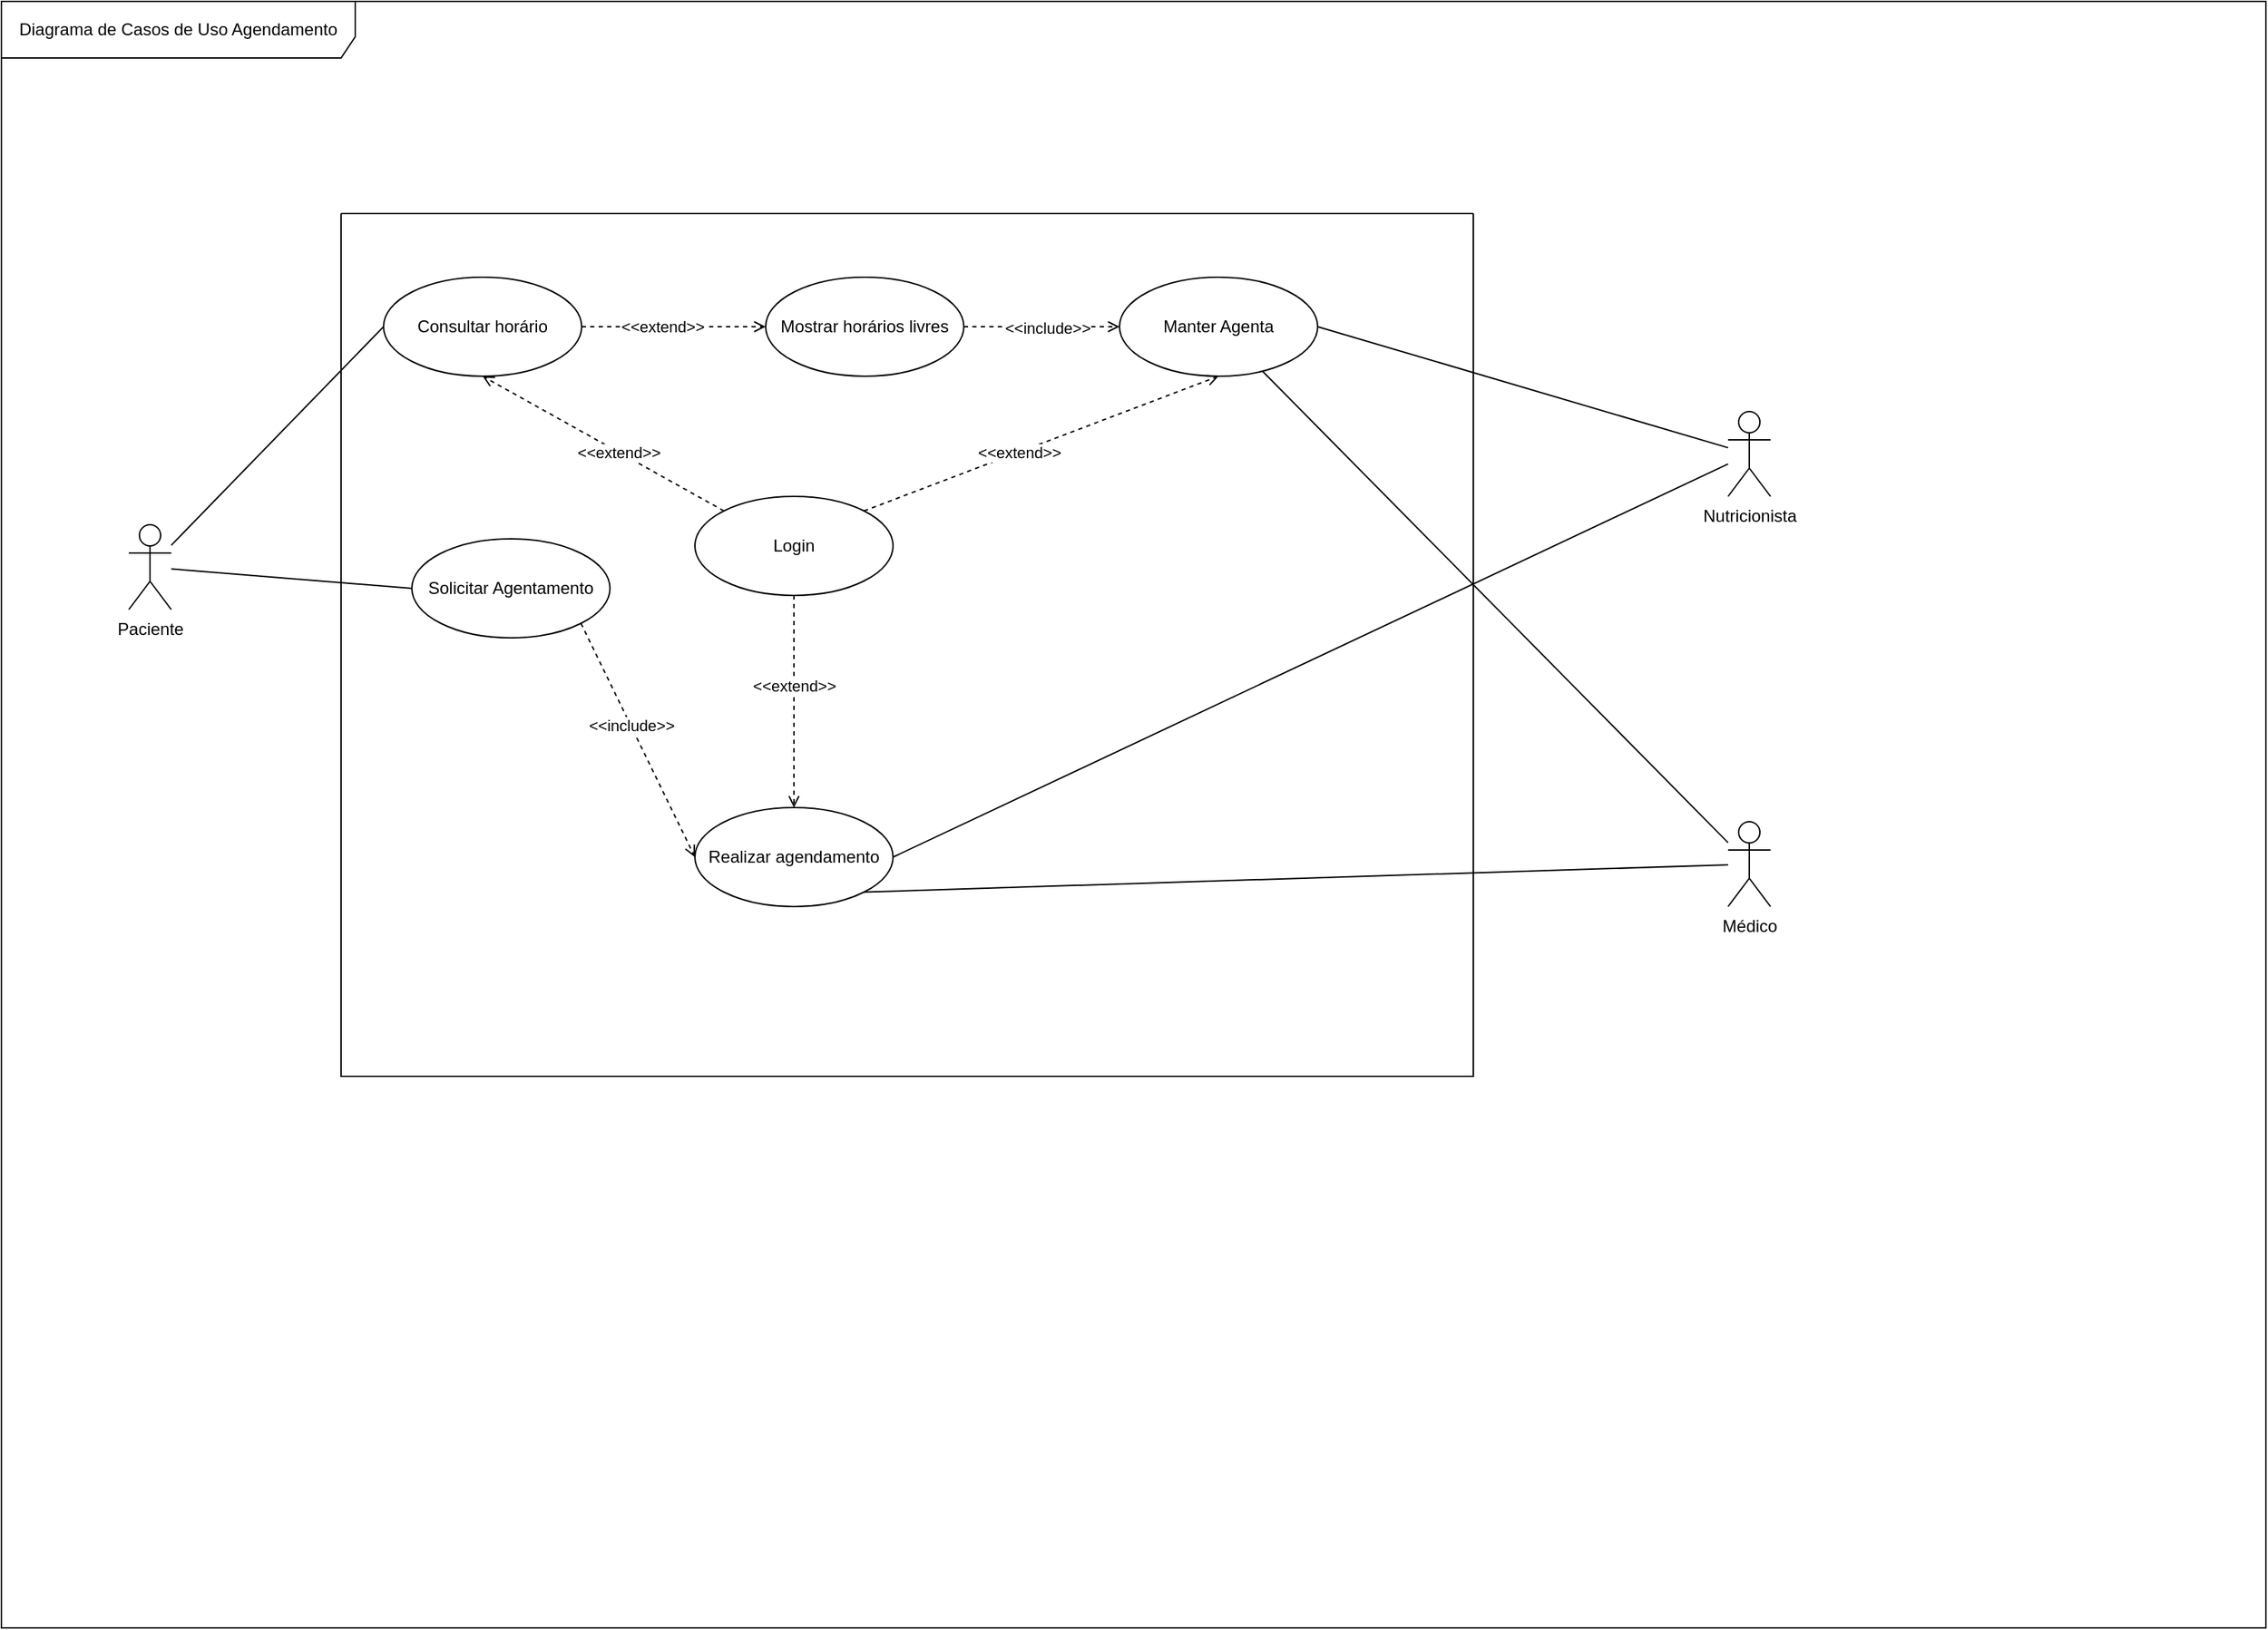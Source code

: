 <mxfile version="27.2.0">
  <diagram name="Página-1" id="A4SRTEeQTM4OLtlpb145">
    <mxGraphModel dx="1767" dy="1651" grid="1" gridSize="10" guides="1" tooltips="1" connect="1" arrows="1" fold="1" page="1" pageScale="1" pageWidth="827" pageHeight="1169" math="0" shadow="0" adaptiveColors="none">
      <root>
        <mxCell id="0" />
        <mxCell id="1" parent="0" />
        <mxCell id="NE6VYS4I0C1_LnRhZdik-13" style="rounded=0;orthogonalLoop=1;jettySize=auto;html=1;entryX=0;entryY=0.5;entryDx=0;entryDy=0;endArrow=none;endFill=0;" parent="1" source="opuIpvQJVJ9zl-1Smfu1-8" target="NE6VYS4I0C1_LnRhZdik-10" edge="1">
          <mxGeometry relative="1" as="geometry" />
        </mxCell>
        <mxCell id="NE6VYS4I0C1_LnRhZdik-26" style="rounded=0;orthogonalLoop=1;jettySize=auto;html=1;entryX=0;entryY=0.5;entryDx=0;entryDy=0;endArrow=none;endFill=0;" parent="1" source="opuIpvQJVJ9zl-1Smfu1-8" target="NE6VYS4I0C1_LnRhZdik-25" edge="1">
          <mxGeometry relative="1" as="geometry" />
        </mxCell>
        <mxCell id="opuIpvQJVJ9zl-1Smfu1-8" value="Paciente" style="shape=umlActor;verticalLabelPosition=bottom;verticalAlign=top;html=1;" parent="1" vertex="1">
          <mxGeometry x="-390" y="10" width="30" height="60" as="geometry" />
        </mxCell>
        <mxCell id="NE6VYS4I0C1_LnRhZdik-6" style="rounded=0;orthogonalLoop=1;jettySize=auto;html=1;entryX=1;entryY=0.5;entryDx=0;entryDy=0;endArrow=none;endFill=0;" parent="1" source="opuIpvQJVJ9zl-1Smfu1-9" target="NE6VYS4I0C1_LnRhZdik-2" edge="1">
          <mxGeometry relative="1" as="geometry" />
        </mxCell>
        <mxCell id="NE6VYS4I0C1_LnRhZdik-23" style="rounded=0;orthogonalLoop=1;jettySize=auto;html=1;entryX=1;entryY=0.5;entryDx=0;entryDy=0;endArrow=none;endFill=0;" parent="1" source="opuIpvQJVJ9zl-1Smfu1-9" target="NE6VYS4I0C1_LnRhZdik-18" edge="1">
          <mxGeometry relative="1" as="geometry" />
        </mxCell>
        <mxCell id="opuIpvQJVJ9zl-1Smfu1-9" value="Nutricionista" style="shape=umlActor;verticalLabelPosition=bottom;verticalAlign=top;html=1;" parent="1" vertex="1">
          <mxGeometry x="740" y="-70" width="30" height="60" as="geometry" />
        </mxCell>
        <mxCell id="NE6VYS4I0C1_LnRhZdik-5" style="rounded=0;orthogonalLoop=1;jettySize=auto;html=1;endArrow=none;endFill=0;" parent="1" source="opuIpvQJVJ9zl-1Smfu1-10" target="NE6VYS4I0C1_LnRhZdik-2" edge="1">
          <mxGeometry relative="1" as="geometry" />
        </mxCell>
        <mxCell id="NE6VYS4I0C1_LnRhZdik-24" style="rounded=0;orthogonalLoop=1;jettySize=auto;html=1;entryX=1;entryY=1;entryDx=0;entryDy=0;endArrow=none;endFill=0;" parent="1" source="opuIpvQJVJ9zl-1Smfu1-10" target="NE6VYS4I0C1_LnRhZdik-18" edge="1">
          <mxGeometry relative="1" as="geometry" />
        </mxCell>
        <mxCell id="opuIpvQJVJ9zl-1Smfu1-10" value="Médico" style="shape=umlActor;verticalLabelPosition=bottom;verticalAlign=top;html=1;" parent="1" vertex="1">
          <mxGeometry x="740" y="220" width="30" height="60" as="geometry" />
        </mxCell>
        <mxCell id="opuIpvQJVJ9zl-1Smfu1-12" value="Diagrama de Casos de Uso Agendamento" style="shape=umlFrame;whiteSpace=wrap;html=1;pointerEvents=0;width=250;height=40;" parent="1" vertex="1">
          <mxGeometry x="-480" y="-360" width="1600" height="1150" as="geometry" />
        </mxCell>
        <mxCell id="opuIpvQJVJ9zl-1Smfu1-45" value="" style="swimlane;startSize=0;" parent="1" vertex="1">
          <mxGeometry x="-240" y="-210" width="800" height="610" as="geometry">
            <mxRectangle x="270" y="-280" width="50" height="40" as="alternateBounds" />
          </mxGeometry>
        </mxCell>
        <mxCell id="NE6VYS4I0C1_LnRhZdik-21" style="rounded=0;orthogonalLoop=1;jettySize=auto;html=1;dashed=1;endArrow=open;endFill=0;" parent="opuIpvQJVJ9zl-1Smfu1-45" source="NE6VYS4I0C1_LnRhZdik-1" target="NE6VYS4I0C1_LnRhZdik-18" edge="1">
          <mxGeometry relative="1" as="geometry" />
        </mxCell>
        <mxCell id="NE6VYS4I0C1_LnRhZdik-22" value="&amp;lt;&amp;lt;extend&amp;gt;&amp;gt;" style="edgeLabel;html=1;align=center;verticalAlign=middle;resizable=0;points=[];" parent="NE6VYS4I0C1_LnRhZdik-21" vertex="1" connectable="0">
          <mxGeometry x="-0.153" relative="1" as="geometry">
            <mxPoint as="offset" />
          </mxGeometry>
        </mxCell>
        <mxCell id="NE6VYS4I0C1_LnRhZdik-1" value="Login" style="ellipse;whiteSpace=wrap;html=1;" parent="opuIpvQJVJ9zl-1Smfu1-45" vertex="1">
          <mxGeometry x="250" y="200" width="140" height="70" as="geometry" />
        </mxCell>
        <mxCell id="NE6VYS4I0C1_LnRhZdik-2" value="Manter Agenta" style="ellipse;whiteSpace=wrap;html=1;" parent="opuIpvQJVJ9zl-1Smfu1-45" vertex="1">
          <mxGeometry x="550" y="45" width="140" height="70" as="geometry" />
        </mxCell>
        <mxCell id="NE6VYS4I0C1_LnRhZdik-8" value="" style="rounded=0;orthogonalLoop=1;jettySize=auto;html=1;dashed=1;endArrow=open;endFill=0;exitX=1;exitY=0;exitDx=0;exitDy=0;entryX=0.5;entryY=1;entryDx=0;entryDy=0;" parent="opuIpvQJVJ9zl-1Smfu1-45" source="NE6VYS4I0C1_LnRhZdik-1" target="NE6VYS4I0C1_LnRhZdik-2" edge="1">
          <mxGeometry relative="1" as="geometry">
            <mxPoint x="430" y="290" as="sourcePoint" />
            <mxPoint x="589" y="292" as="targetPoint" />
          </mxGeometry>
        </mxCell>
        <mxCell id="NE6VYS4I0C1_LnRhZdik-9" value="&amp;lt;&amp;lt;extend&amp;gt;&amp;gt;" style="edgeLabel;html=1;align=center;verticalAlign=middle;resizable=0;points=[];" parent="NE6VYS4I0C1_LnRhZdik-8" vertex="1" connectable="0">
          <mxGeometry x="-0.126" relative="1" as="geometry">
            <mxPoint as="offset" />
          </mxGeometry>
        </mxCell>
        <mxCell id="NE6VYS4I0C1_LnRhZdik-10" value="Consultar horário" style="ellipse;whiteSpace=wrap;html=1;" parent="opuIpvQJVJ9zl-1Smfu1-45" vertex="1">
          <mxGeometry x="30" y="45" width="140" height="70" as="geometry" />
        </mxCell>
        <mxCell id="NE6VYS4I0C1_LnRhZdik-11" value="" style="rounded=0;orthogonalLoop=1;jettySize=auto;html=1;dashed=1;endArrow=open;endFill=0;exitX=0;exitY=0;exitDx=0;exitDy=0;entryX=0.5;entryY=1;entryDx=0;entryDy=0;" parent="opuIpvQJVJ9zl-1Smfu1-45" source="NE6VYS4I0C1_LnRhZdik-1" target="NE6VYS4I0C1_LnRhZdik-10" edge="1">
          <mxGeometry relative="1" as="geometry">
            <mxPoint x="295" y="330" as="sourcePoint" />
            <mxPoint x="455" y="123" as="targetPoint" />
          </mxGeometry>
        </mxCell>
        <mxCell id="NE6VYS4I0C1_LnRhZdik-12" value="&amp;lt;&amp;lt;extend&amp;gt;&amp;gt;" style="edgeLabel;html=1;align=center;verticalAlign=middle;resizable=0;points=[];" parent="NE6VYS4I0C1_LnRhZdik-11" vertex="1" connectable="0">
          <mxGeometry x="-0.126" relative="1" as="geometry">
            <mxPoint as="offset" />
          </mxGeometry>
        </mxCell>
        <mxCell id="NE6VYS4I0C1_LnRhZdik-14" value="Mostrar horários livres" style="ellipse;whiteSpace=wrap;html=1;" parent="opuIpvQJVJ9zl-1Smfu1-45" vertex="1">
          <mxGeometry x="300" y="45" width="140" height="70" as="geometry" />
        </mxCell>
        <mxCell id="NE6VYS4I0C1_LnRhZdik-16" style="rounded=0;orthogonalLoop=1;jettySize=auto;html=1;entryX=0;entryY=0.5;entryDx=0;entryDy=0;endArrow=open;endFill=0;dashed=1;exitX=1;exitY=0.5;exitDx=0;exitDy=0;" parent="opuIpvQJVJ9zl-1Smfu1-45" source="NE6VYS4I0C1_LnRhZdik-14" target="NE6VYS4I0C1_LnRhZdik-2" edge="1">
          <mxGeometry relative="1" as="geometry">
            <mxPoint x="360" y="150" as="sourcePoint" />
            <mxPoint x="673" y="284" as="targetPoint" />
          </mxGeometry>
        </mxCell>
        <mxCell id="NE6VYS4I0C1_LnRhZdik-17" value="&amp;lt;&amp;lt;include&amp;gt;&amp;gt;" style="edgeLabel;html=1;align=center;verticalAlign=middle;resizable=0;points=[];" parent="NE6VYS4I0C1_LnRhZdik-16" vertex="1" connectable="0">
          <mxGeometry x="0.073" y="-1" relative="1" as="geometry">
            <mxPoint as="offset" />
          </mxGeometry>
        </mxCell>
        <mxCell id="NE6VYS4I0C1_LnRhZdik-18" value="Realizar agendamento" style="ellipse;whiteSpace=wrap;html=1;" parent="opuIpvQJVJ9zl-1Smfu1-45" vertex="1">
          <mxGeometry x="250" y="420" width="140" height="70" as="geometry" />
        </mxCell>
        <mxCell id="NE6VYS4I0C1_LnRhZdik-19" value="" style="rounded=0;orthogonalLoop=1;jettySize=auto;html=1;dashed=1;endArrow=open;endFill=0;exitX=1;exitY=0.5;exitDx=0;exitDy=0;entryX=0;entryY=0.5;entryDx=0;entryDy=0;" parent="opuIpvQJVJ9zl-1Smfu1-45" source="NE6VYS4I0C1_LnRhZdik-10" target="NE6VYS4I0C1_LnRhZdik-14" edge="1">
          <mxGeometry relative="1" as="geometry">
            <mxPoint x="246" y="340" as="sourcePoint" />
            <mxPoint x="110" y="125" as="targetPoint" />
          </mxGeometry>
        </mxCell>
        <mxCell id="NE6VYS4I0C1_LnRhZdik-20" value="&amp;lt;&amp;lt;extend&amp;gt;&amp;gt;" style="edgeLabel;html=1;align=center;verticalAlign=middle;resizable=0;points=[];" parent="NE6VYS4I0C1_LnRhZdik-19" vertex="1" connectable="0">
          <mxGeometry x="-0.126" relative="1" as="geometry">
            <mxPoint as="offset" />
          </mxGeometry>
        </mxCell>
        <mxCell id="NE6VYS4I0C1_LnRhZdik-25" value="Solicitar Agentamento" style="ellipse;whiteSpace=wrap;html=1;" parent="opuIpvQJVJ9zl-1Smfu1-45" vertex="1">
          <mxGeometry x="50" y="230" width="140" height="70" as="geometry" />
        </mxCell>
        <mxCell id="NE6VYS4I0C1_LnRhZdik-27" value="" style="rounded=0;orthogonalLoop=1;jettySize=auto;html=1;dashed=1;endArrow=open;endFill=0;exitX=1;exitY=1;exitDx=0;exitDy=0;entryX=0;entryY=0.5;entryDx=0;entryDy=0;" parent="opuIpvQJVJ9zl-1Smfu1-45" source="NE6VYS4I0C1_LnRhZdik-25" target="NE6VYS4I0C1_LnRhZdik-18" edge="1">
          <mxGeometry relative="1" as="geometry">
            <mxPoint x="281" y="220" as="sourcePoint" />
            <mxPoint x="110" y="125" as="targetPoint" />
          </mxGeometry>
        </mxCell>
        <mxCell id="NE6VYS4I0C1_LnRhZdik-28" value="&amp;lt;&amp;lt;include&amp;gt;&amp;gt;" style="edgeLabel;html=1;align=center;verticalAlign=middle;resizable=0;points=[];" parent="NE6VYS4I0C1_LnRhZdik-27" vertex="1" connectable="0">
          <mxGeometry x="-0.126" relative="1" as="geometry">
            <mxPoint as="offset" />
          </mxGeometry>
        </mxCell>
      </root>
    </mxGraphModel>
  </diagram>
</mxfile>

